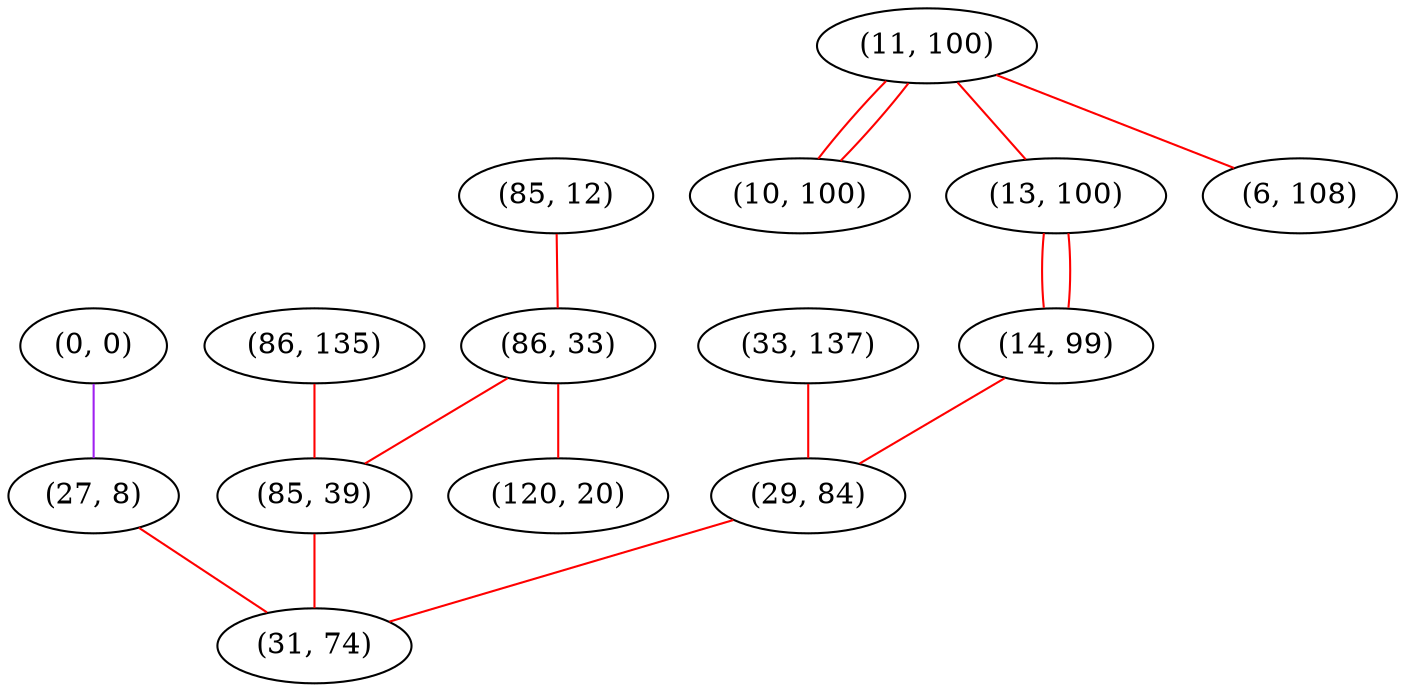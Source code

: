 graph "" {
"(0, 0)";
"(11, 100)";
"(10, 100)";
"(13, 100)";
"(85, 12)";
"(27, 8)";
"(86, 135)";
"(33, 137)";
"(14, 99)";
"(6, 108)";
"(86, 33)";
"(85, 39)";
"(29, 84)";
"(31, 74)";
"(120, 20)";
"(0, 0)" -- "(27, 8)"  [color=purple, key=0, weight=4];
"(11, 100)" -- "(6, 108)"  [color=red, key=0, weight=1];
"(11, 100)" -- "(13, 100)"  [color=red, key=0, weight=1];
"(11, 100)" -- "(10, 100)"  [color=red, key=0, weight=1];
"(11, 100)" -- "(10, 100)"  [color=red, key=1, weight=1];
"(13, 100)" -- "(14, 99)"  [color=red, key=0, weight=1];
"(13, 100)" -- "(14, 99)"  [color=red, key=1, weight=1];
"(85, 12)" -- "(86, 33)"  [color=red, key=0, weight=1];
"(27, 8)" -- "(31, 74)"  [color=red, key=0, weight=1];
"(86, 135)" -- "(85, 39)"  [color=red, key=0, weight=1];
"(33, 137)" -- "(29, 84)"  [color=red, key=0, weight=1];
"(14, 99)" -- "(29, 84)"  [color=red, key=0, weight=1];
"(86, 33)" -- "(85, 39)"  [color=red, key=0, weight=1];
"(86, 33)" -- "(120, 20)"  [color=red, key=0, weight=1];
"(85, 39)" -- "(31, 74)"  [color=red, key=0, weight=1];
"(29, 84)" -- "(31, 74)"  [color=red, key=0, weight=1];
}
